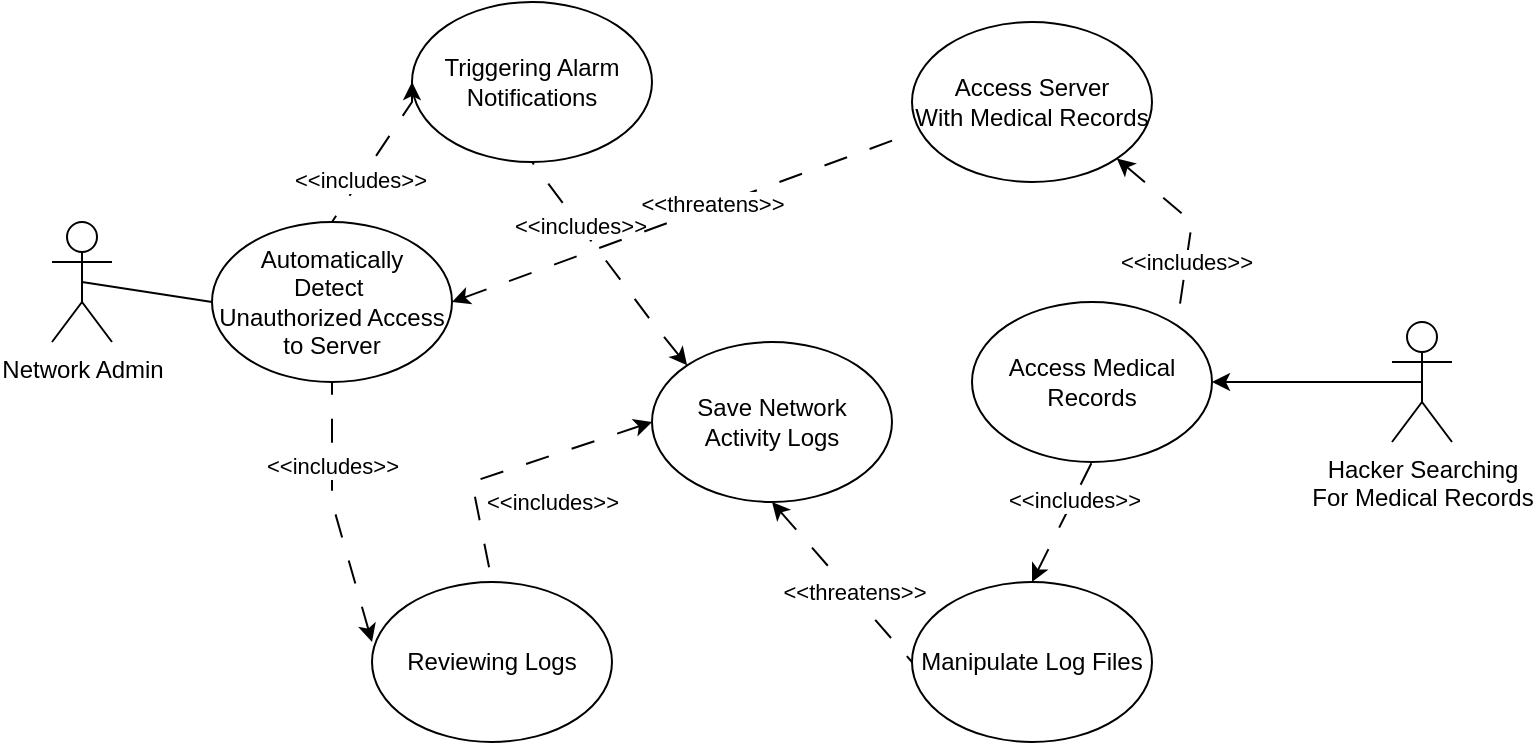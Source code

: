 <mxfile version="24.7.8" pages="2">
  <diagram name="UseCase" id="M0xOGjdki2et6MLyy9fX">
    <mxGraphModel dx="781" dy="544" grid="1" gridSize="10" guides="1" tooltips="1" connect="1" arrows="1" fold="1" page="1" pageScale="1" pageWidth="850" pageHeight="1100" math="0" shadow="0">
      <root>
        <mxCell id="0" />
        <mxCell id="1" parent="0" />
        <mxCell id="AnQCv14xt-ItweaXGgj_-1" value="Network Admin" style="shape=umlActor;verticalLabelPosition=bottom;verticalAlign=top;html=1;outlineConnect=0;" parent="1" vertex="1">
          <mxGeometry x="70" y="130" width="30" height="60" as="geometry" />
        </mxCell>
        <mxCell id="CnOKWCixgnBJWqTvkO5A-4" value="&lt;div&gt;&lt;font color=&quot;#000000&quot;&gt;Automatically&lt;/font&gt;&lt;/div&gt;&lt;font color=&quot;#000000&quot;&gt;Detect&amp;nbsp;&lt;/font&gt;&lt;div&gt;&lt;font color=&quot;#000000&quot;&gt;Unauthorized Access to Server&lt;/font&gt;&lt;/div&gt;" style="ellipse;whiteSpace=wrap;html=1;fillStyle=solid;fillColor=#FFFFFF;" parent="1" vertex="1">
          <mxGeometry x="150" y="130" width="120" height="80" as="geometry" />
        </mxCell>
        <mxCell id="CnOKWCixgnBJWqTvkO5A-6" value="" style="endArrow=none;html=1;rounded=0;entryX=0;entryY=0.5;entryDx=0;entryDy=0;exitX=0.5;exitY=0.5;exitDx=0;exitDy=0;exitPerimeter=0;" parent="1" source="AnQCv14xt-ItweaXGgj_-1" target="CnOKWCixgnBJWqTvkO5A-4" edge="1">
          <mxGeometry width="50" height="50" relative="1" as="geometry">
            <mxPoint x="380" y="310" as="sourcePoint" />
            <mxPoint x="430" y="260" as="targetPoint" />
          </mxGeometry>
        </mxCell>
        <mxCell id="96L6j548oqHXgcS1U1_N-1" value="&lt;font color=&quot;#000000&quot;&gt;Reviewing Logs&lt;/font&gt;" style="ellipse;whiteSpace=wrap;html=1;fillStyle=solid;fillColor=#FFFFFF;" parent="1" vertex="1">
          <mxGeometry x="230" y="310" width="120" height="80" as="geometry" />
        </mxCell>
        <mxCell id="96L6j548oqHXgcS1U1_N-2" value="&lt;font color=&quot;#000000&quot;&gt;Triggering Alarm Notifications&lt;/font&gt;" style="ellipse;whiteSpace=wrap;html=1;fillStyle=solid;fillColor=#FFFFFF;" parent="1" vertex="1">
          <mxGeometry x="250" y="20" width="120" height="80" as="geometry" />
        </mxCell>
        <mxCell id="1rkMT-looU39TE68xeED-1" value="Manipulate Log Files" style="ellipse;whiteSpace=wrap;html=1;fillStyle=solid;" parent="1" vertex="1">
          <mxGeometry x="500" y="310" width="120" height="80" as="geometry" />
        </mxCell>
        <mxCell id="H7qDnbu_ULZwDwtxdNHO-8" style="edgeStyle=orthogonalEdgeStyle;rounded=0;orthogonalLoop=1;jettySize=auto;html=1;exitX=0.5;exitY=0.5;exitDx=0;exitDy=0;exitPerimeter=0;entryX=1;entryY=0.5;entryDx=0;entryDy=0;" parent="1" source="H7qDnbu_ULZwDwtxdNHO-1" target="H7qDnbu_ULZwDwtxdNHO-3" edge="1">
          <mxGeometry relative="1" as="geometry" />
        </mxCell>
        <mxCell id="H7qDnbu_ULZwDwtxdNHO-1" value="Hacker Searching&lt;div&gt;For Medical Records&lt;/div&gt;" style="shape=umlActor;verticalLabelPosition=bottom;verticalAlign=top;html=1;outlineConnect=0;" parent="1" vertex="1">
          <mxGeometry x="740" y="180" width="30" height="60" as="geometry" />
        </mxCell>
        <mxCell id="H7qDnbu_ULZwDwtxdNHO-2" value="" style="endArrow=none;html=1;rounded=0;entryX=0;entryY=0.5;entryDx=0;entryDy=0;dashed=1;dashPattern=12 12;endFill=0;startArrow=classic;startFill=1;exitX=0.5;exitY=1;exitDx=0;exitDy=0;" parent="1" source="H7qDnbu_ULZwDwtxdNHO-18" target="1rkMT-looU39TE68xeED-1" edge="1">
          <mxGeometry width="50" height="50" relative="1" as="geometry">
            <mxPoint x="360" y="350" as="sourcePoint" />
            <mxPoint x="430" y="260" as="targetPoint" />
          </mxGeometry>
        </mxCell>
        <mxCell id="H7qDnbu_ULZwDwtxdNHO-5" value="&amp;lt;&amp;lt;threatens&amp;gt;&amp;gt;" style="edgeLabel;html=1;align=center;verticalAlign=middle;resizable=0;points=[];" parent="H7qDnbu_ULZwDwtxdNHO-2" vertex="1" connectable="0">
          <mxGeometry x="0.133" y="1" relative="1" as="geometry">
            <mxPoint as="offset" />
          </mxGeometry>
        </mxCell>
        <mxCell id="H7qDnbu_ULZwDwtxdNHO-3" value="Access Medical Records" style="ellipse;whiteSpace=wrap;html=1;fillStyle=solid;" parent="1" vertex="1">
          <mxGeometry x="530" y="170" width="120" height="80" as="geometry" />
        </mxCell>
        <mxCell id="H7qDnbu_ULZwDwtxdNHO-4" value="" style="endArrow=none;html=1;rounded=0;entryX=0.5;entryY=1;entryDx=0;entryDy=0;exitX=0.5;exitY=0;exitDx=0;exitDy=0;endFill=0;startArrow=classic;startFill=1;dashed=1;dashPattern=12 12;" parent="1" source="1rkMT-looU39TE68xeED-1" target="H7qDnbu_ULZwDwtxdNHO-3" edge="1">
          <mxGeometry width="50" height="50" relative="1" as="geometry">
            <mxPoint x="380" y="310" as="sourcePoint" />
            <mxPoint x="430" y="260" as="targetPoint" />
            <Array as="points">
              <mxPoint x="570" y="290" />
            </Array>
          </mxGeometry>
        </mxCell>
        <mxCell id="H7qDnbu_ULZwDwtxdNHO-6" value="&amp;lt;&amp;lt;includes&amp;gt;&amp;gt;" style="edgeLabel;html=1;align=center;verticalAlign=middle;resizable=0;points=[];" parent="H7qDnbu_ULZwDwtxdNHO-4" vertex="1" connectable="0">
          <mxGeometry x="0.373" relative="1" as="geometry">
            <mxPoint as="offset" />
          </mxGeometry>
        </mxCell>
        <mxCell id="H7qDnbu_ULZwDwtxdNHO-9" value="Access Server&lt;br&gt;With Medical Records" style="ellipse;whiteSpace=wrap;html=1;fillStyle=solid;" parent="1" vertex="1">
          <mxGeometry x="500" y="30" width="120" height="80" as="geometry" />
        </mxCell>
        <mxCell id="H7qDnbu_ULZwDwtxdNHO-10" value="" style="endArrow=none;html=1;rounded=0;entryX=0.5;entryY=0;entryDx=0;entryDy=0;exitX=0;exitY=0.5;exitDx=0;exitDy=0;endFill=0;startArrow=classic;startFill=1;dashed=1;dashPattern=12 12;" parent="1" source="96L6j548oqHXgcS1U1_N-2" target="CnOKWCixgnBJWqTvkO5A-4" edge="1">
          <mxGeometry width="50" height="50" relative="1" as="geometry">
            <mxPoint x="570" y="320" as="sourcePoint" />
            <mxPoint x="600" y="260" as="targetPoint" />
            <Array as="points">
              <mxPoint x="250" y="70" />
            </Array>
          </mxGeometry>
        </mxCell>
        <mxCell id="H7qDnbu_ULZwDwtxdNHO-11" value="&amp;lt;&amp;lt;includes&amp;gt;&amp;gt;" style="edgeLabel;html=1;align=center;verticalAlign=middle;resizable=0;points=[];" parent="H7qDnbu_ULZwDwtxdNHO-10" vertex="1" connectable="0">
          <mxGeometry x="0.373" relative="1" as="geometry">
            <mxPoint as="offset" />
          </mxGeometry>
        </mxCell>
        <mxCell id="H7qDnbu_ULZwDwtxdNHO-14" value="" style="endArrow=none;html=1;rounded=0;exitX=0;exitY=0.375;exitDx=0;exitDy=0;endFill=0;startArrow=classic;startFill=1;dashed=1;dashPattern=12 12;exitPerimeter=0;entryX=0.5;entryY=1;entryDx=0;entryDy=0;" parent="1" source="96L6j548oqHXgcS1U1_N-1" target="CnOKWCixgnBJWqTvkO5A-4" edge="1">
          <mxGeometry width="50" height="50" relative="1" as="geometry">
            <mxPoint x="375" y="90" as="sourcePoint" />
            <mxPoint x="250" y="200" as="targetPoint" />
            <Array as="points">
              <mxPoint x="210" y="270" />
            </Array>
          </mxGeometry>
        </mxCell>
        <mxCell id="H7qDnbu_ULZwDwtxdNHO-15" value="&amp;lt;&amp;lt;includes&amp;gt;&amp;gt;" style="edgeLabel;html=1;align=center;verticalAlign=middle;resizable=0;points=[];" parent="H7qDnbu_ULZwDwtxdNHO-14" vertex="1" connectable="0">
          <mxGeometry x="0.373" relative="1" as="geometry">
            <mxPoint as="offset" />
          </mxGeometry>
        </mxCell>
        <mxCell id="H7qDnbu_ULZwDwtxdNHO-16" value="" style="endArrow=none;html=1;rounded=0;entryX=1;entryY=0;entryDx=0;entryDy=0;endFill=0;startArrow=classic;startFill=1;dashed=1;dashPattern=12 12;exitX=1;exitY=1;exitDx=0;exitDy=0;" parent="1" source="H7qDnbu_ULZwDwtxdNHO-9" target="H7qDnbu_ULZwDwtxdNHO-3" edge="1">
          <mxGeometry width="50" height="50" relative="1" as="geometry">
            <mxPoint x="610" y="100" as="sourcePoint" />
            <mxPoint x="600" y="260" as="targetPoint" />
            <Array as="points">
              <mxPoint x="640" y="130" />
            </Array>
          </mxGeometry>
        </mxCell>
        <mxCell id="H7qDnbu_ULZwDwtxdNHO-17" value="&amp;lt;&amp;lt;includes&amp;gt;&amp;gt;" style="edgeLabel;html=1;align=center;verticalAlign=middle;resizable=0;points=[];" parent="H7qDnbu_ULZwDwtxdNHO-16" vertex="1" connectable="0">
          <mxGeometry x="0.373" relative="1" as="geometry">
            <mxPoint as="offset" />
          </mxGeometry>
        </mxCell>
        <mxCell id="H7qDnbu_ULZwDwtxdNHO-18" value="&lt;font color=&quot;#000000&quot;&gt;Save Network&lt;/font&gt;&lt;div&gt;&lt;font color=&quot;#000000&quot;&gt;Activity Logs&lt;/font&gt;&lt;/div&gt;" style="ellipse;whiteSpace=wrap;html=1;fillStyle=solid;fillColor=#FFFFFF;" parent="1" vertex="1">
          <mxGeometry x="370" y="190" width="120" height="80" as="geometry" />
        </mxCell>
        <mxCell id="H7qDnbu_ULZwDwtxdNHO-19" value="" style="endArrow=none;html=1;rounded=0;endFill=0;startArrow=classic;startFill=1;dashed=1;dashPattern=12 12;entryX=0.5;entryY=1;entryDx=0;entryDy=0;exitX=0;exitY=0;exitDx=0;exitDy=0;" parent="1" source="H7qDnbu_ULZwDwtxdNHO-18" target="96L6j548oqHXgcS1U1_N-2" edge="1">
          <mxGeometry width="50" height="50" relative="1" as="geometry">
            <mxPoint x="420" y="220" as="sourcePoint" />
            <mxPoint x="470" y="160" as="targetPoint" />
            <Array as="points">
              <mxPoint x="370" y="180" />
            </Array>
          </mxGeometry>
        </mxCell>
        <mxCell id="H7qDnbu_ULZwDwtxdNHO-20" value="&amp;lt;&amp;lt;includes&amp;gt;&amp;gt;" style="edgeLabel;html=1;align=center;verticalAlign=middle;resizable=0;points=[];" parent="H7qDnbu_ULZwDwtxdNHO-19" vertex="1" connectable="0">
          <mxGeometry x="0.373" relative="1" as="geometry">
            <mxPoint as="offset" />
          </mxGeometry>
        </mxCell>
        <mxCell id="H7qDnbu_ULZwDwtxdNHO-21" value="" style="endArrow=none;html=1;rounded=0;exitX=0;exitY=0.5;exitDx=0;exitDy=0;endFill=0;startArrow=classic;startFill=1;dashed=1;dashPattern=12 12;entryX=0.5;entryY=0;entryDx=0;entryDy=0;" parent="1" source="H7qDnbu_ULZwDwtxdNHO-18" target="96L6j548oqHXgcS1U1_N-1" edge="1">
          <mxGeometry width="50" height="50" relative="1" as="geometry">
            <mxPoint x="250" y="360" as="sourcePoint" />
            <mxPoint x="280" y="220" as="targetPoint" />
            <Array as="points">
              <mxPoint x="280" y="260" />
            </Array>
          </mxGeometry>
        </mxCell>
        <mxCell id="H7qDnbu_ULZwDwtxdNHO-22" value="&amp;lt;&amp;lt;includes&amp;gt;&amp;gt;" style="edgeLabel;html=1;align=center;verticalAlign=middle;resizable=0;points=[];" parent="H7qDnbu_ULZwDwtxdNHO-21" vertex="1" connectable="0">
          <mxGeometry x="0.373" relative="1" as="geometry">
            <mxPoint x="39" y="5" as="offset" />
          </mxGeometry>
        </mxCell>
        <mxCell id="H7qDnbu_ULZwDwtxdNHO-24" value="" style="endArrow=none;html=1;rounded=0;entryX=0.004;entryY=0.694;entryDx=0;entryDy=0;dashed=1;dashPattern=12 12;endFill=0;startArrow=classic;startFill=1;entryPerimeter=0;exitX=1;exitY=0.5;exitDx=0;exitDy=0;" parent="1" source="CnOKWCixgnBJWqTvkO5A-4" target="H7qDnbu_ULZwDwtxdNHO-9" edge="1">
          <mxGeometry width="50" height="50" relative="1" as="geometry">
            <mxPoint x="440" y="280" as="sourcePoint" />
            <mxPoint x="510" y="360" as="targetPoint" />
          </mxGeometry>
        </mxCell>
        <mxCell id="H7qDnbu_ULZwDwtxdNHO-25" value="&amp;lt;&amp;lt;threatens&amp;gt;&amp;gt;" style="edgeLabel;html=1;align=center;verticalAlign=middle;resizable=0;points=[];" parent="H7qDnbu_ULZwDwtxdNHO-24" vertex="1" connectable="0">
          <mxGeometry x="0.133" y="1" relative="1" as="geometry">
            <mxPoint as="offset" />
          </mxGeometry>
        </mxCell>
      </root>
    </mxGraphModel>
  </diagram>
  <diagram id="o58B9l9HtSRSAuFW7YCm" name="MisUse">
    <mxGraphModel dx="781" dy="544" grid="1" gridSize="10" guides="1" tooltips="1" connect="1" arrows="1" fold="1" page="1" pageScale="1" pageWidth="850" pageHeight="1100" math="0" shadow="0">
      <root>
        <mxCell id="0" />
        <mxCell id="1" parent="0" />
        <mxCell id="uWQAZhvfy8R0NkosePd1-1" value="Network Admin" style="shape=umlActor;verticalLabelPosition=bottom;verticalAlign=top;html=1;outlineConnect=0;" vertex="1" parent="1">
          <mxGeometry x="70" y="130" width="30" height="60" as="geometry" />
        </mxCell>
        <mxCell id="uWQAZhvfy8R0NkosePd1-2" value="&lt;font color=&quot;#000000&quot;&gt;View Network Traffic&lt;/font&gt;" style="ellipse;whiteSpace=wrap;html=1;fillStyle=solid;fillColor=#FFFFFF;" vertex="1" parent="1">
          <mxGeometry x="250" y="60" width="120" height="80" as="geometry" />
        </mxCell>
        <mxCell id="uWQAZhvfy8R0NkosePd1-3" value="&lt;font color=&quot;#000000&quot;&gt;View Alerts&lt;/font&gt;" style="ellipse;whiteSpace=wrap;html=1;fillStyle=solid;fillColor=#FFFFFF;" vertex="1" parent="1">
          <mxGeometry x="250" y="170" width="120" height="80" as="geometry" />
        </mxCell>
        <mxCell id="uWQAZhvfy8R0NkosePd1-4" value="" style="endArrow=none;html=1;rounded=0;entryX=0;entryY=0.5;entryDx=0;entryDy=0;" edge="1" parent="1" target="uWQAZhvfy8R0NkosePd1-2">
          <mxGeometry width="50" height="50" relative="1" as="geometry">
            <mxPoint x="85" y="160" as="sourcePoint" />
            <mxPoint x="430" y="260" as="targetPoint" />
          </mxGeometry>
        </mxCell>
        <mxCell id="uWQAZhvfy8R0NkosePd1-5" value="" style="endArrow=none;html=1;rounded=0;entryX=0;entryY=0.5;entryDx=0;entryDy=0;exitX=0.5;exitY=0.5;exitDx=0;exitDy=0;exitPerimeter=0;" edge="1" parent="1" source="uWQAZhvfy8R0NkosePd1-1" target="uWQAZhvfy8R0NkosePd1-3">
          <mxGeometry width="50" height="50" relative="1" as="geometry">
            <mxPoint x="380" y="310" as="sourcePoint" />
            <mxPoint x="430" y="260" as="targetPoint" />
          </mxGeometry>
        </mxCell>
        <mxCell id="07ok0Il77gQCVmIZ0TzY-1" value="Disable Alerting" style="ellipse;whiteSpace=wrap;html=1;fillStyle=solid;" vertex="1" parent="1">
          <mxGeometry x="470" y="120" width="120" height="80" as="geometry" />
        </mxCell>
        <mxCell id="07ok0Il77gQCVmIZ0TzY-2" value="Malicious Insider" style="shape=umlActor;verticalLabelPosition=bottom;verticalAlign=top;html=1;outlineConnect=0;" vertex="1" parent="1">
          <mxGeometry x="680" y="110" width="30" height="60" as="geometry" />
        </mxCell>
        <mxCell id="07ok0Il77gQCVmIZ0TzY-3" value="" style="endArrow=none;html=1;rounded=0;entryX=1;entryY=0.5;entryDx=0;entryDy=0;exitX=0.5;exitY=0.5;exitDx=0;exitDy=0;exitPerimeter=0;" edge="1" parent="1" source="07ok0Il77gQCVmIZ0TzY-2" target="07ok0Il77gQCVmIZ0TzY-1">
          <mxGeometry width="50" height="50" relative="1" as="geometry">
            <mxPoint x="380" y="310" as="sourcePoint" />
            <mxPoint x="430" y="260" as="targetPoint" />
          </mxGeometry>
        </mxCell>
        <mxCell id="07ok0Il77gQCVmIZ0TzY-4" value="" style="endArrow=none;html=1;rounded=0;entryX=0;entryY=0.5;entryDx=0;entryDy=0;exitX=1;exitY=0.5;exitDx=0;exitDy=0;" edge="1" parent="1" source="uWQAZhvfy8R0NkosePd1-3" target="07ok0Il77gQCVmIZ0TzY-1">
          <mxGeometry width="50" height="50" relative="1" as="geometry">
            <mxPoint x="380" y="310" as="sourcePoint" />
            <mxPoint x="430" y="260" as="targetPoint" />
          </mxGeometry>
        </mxCell>
      </root>
    </mxGraphModel>
  </diagram>
</mxfile>
